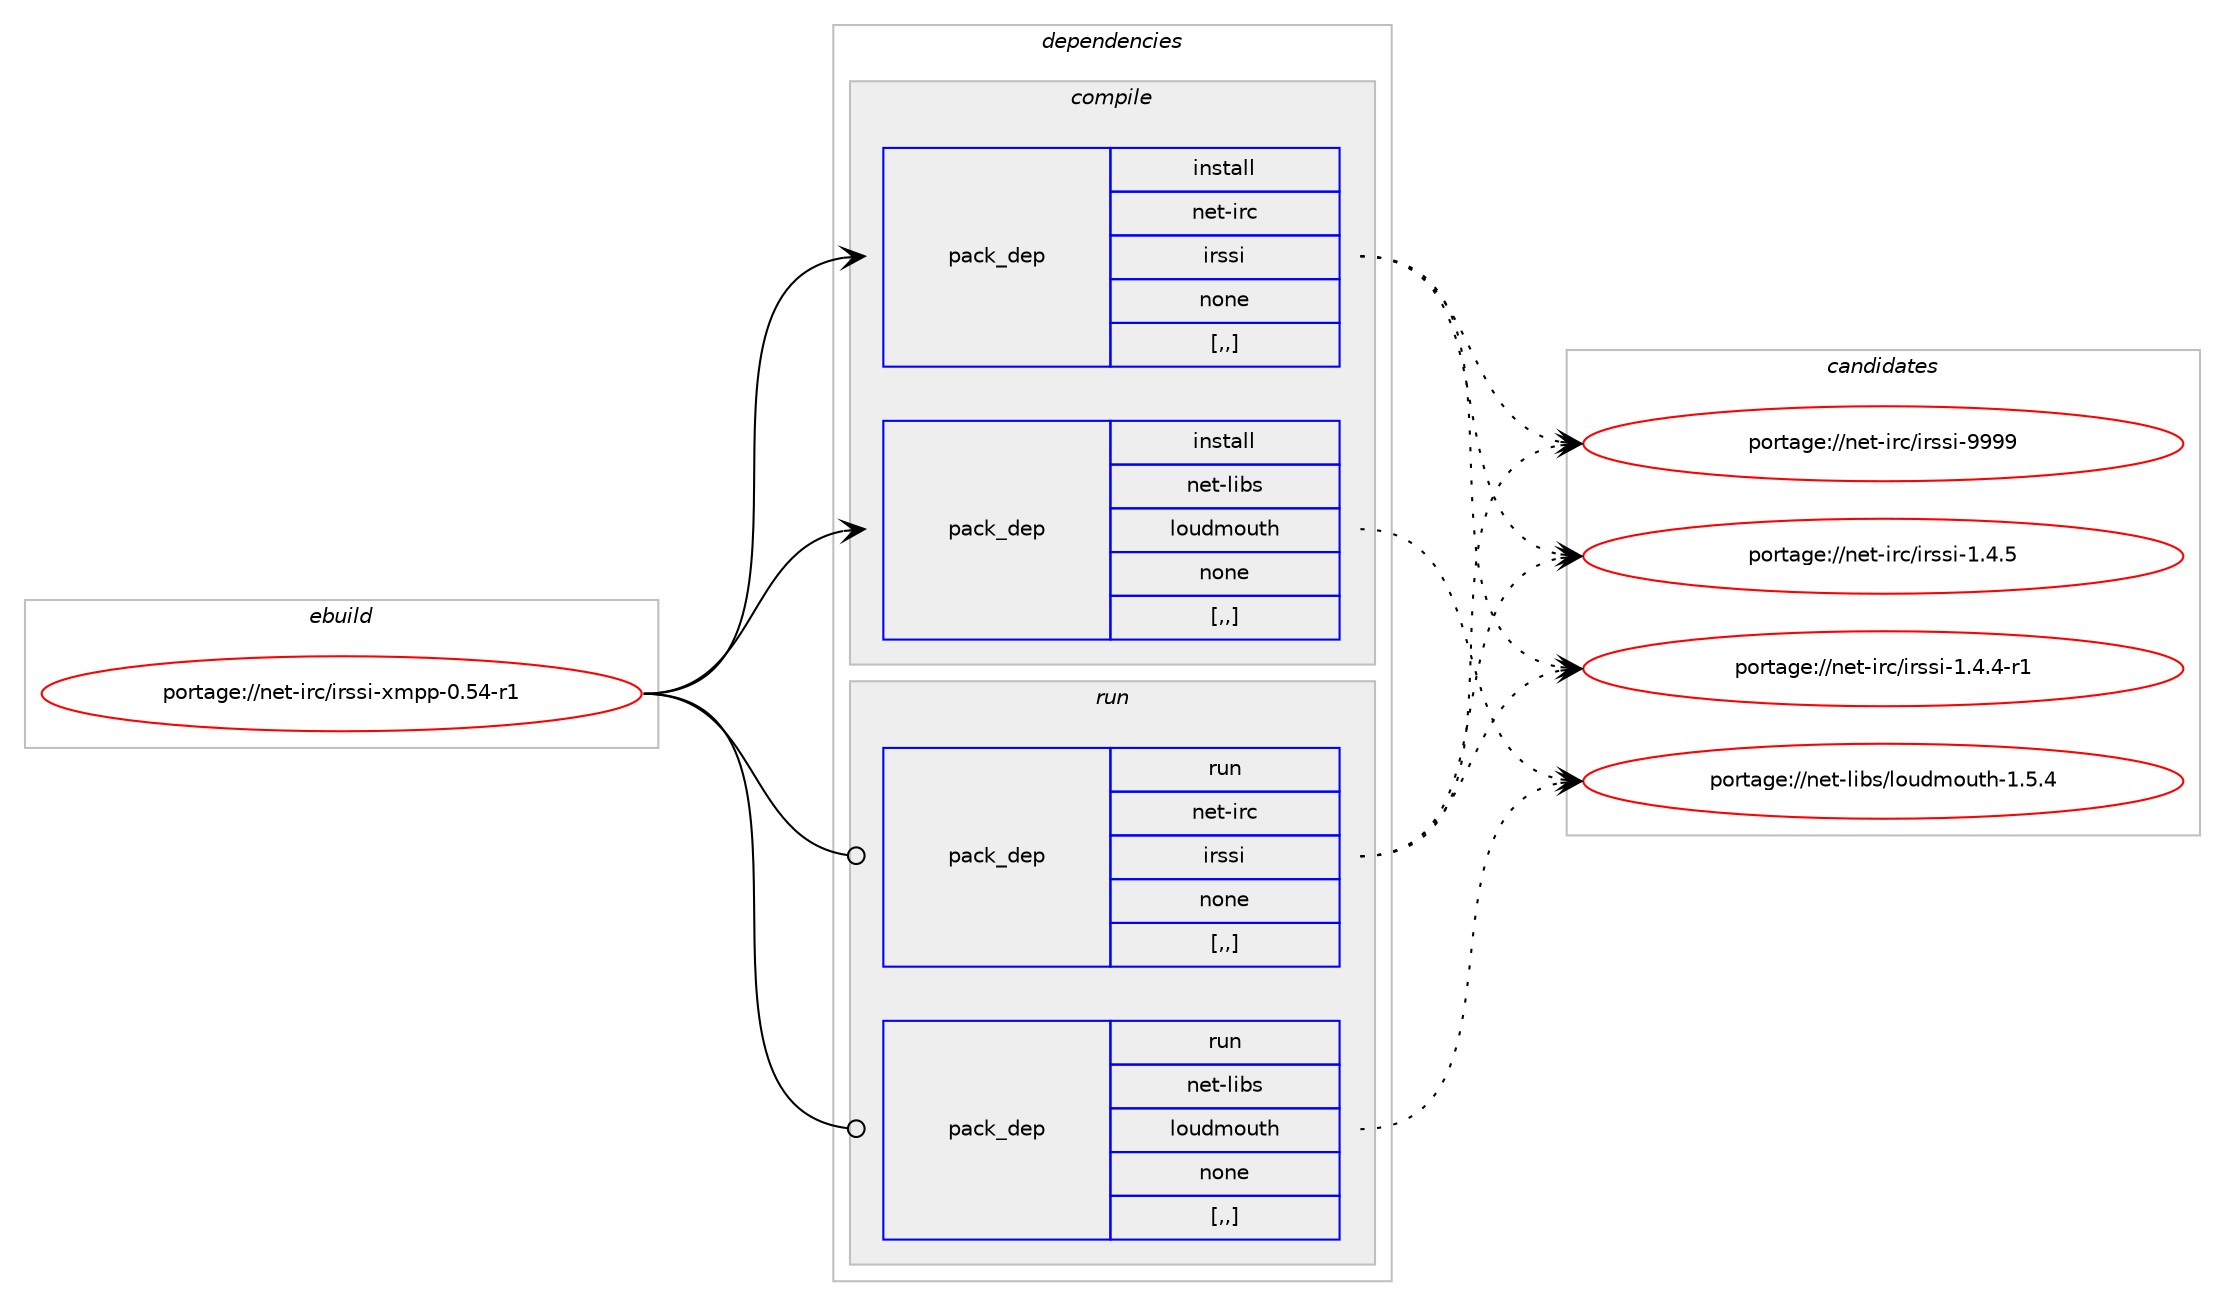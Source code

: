 digraph prolog {

# *************
# Graph options
# *************

newrank=true;
concentrate=true;
compound=true;
graph [rankdir=LR,fontname=Helvetica,fontsize=10,ranksep=1.5];#, ranksep=2.5, nodesep=0.2];
edge  [arrowhead=vee];
node  [fontname=Helvetica,fontsize=10];

# **********
# The ebuild
# **********

subgraph cluster_leftcol {
color=gray;
label=<<i>ebuild</i>>;
id [label="portage://net-irc/irssi-xmpp-0.54-r1", color=red, width=4, href="../net-irc/irssi-xmpp-0.54-r1.svg"];
}

# ****************
# The dependencies
# ****************

subgraph cluster_midcol {
color=gray;
label=<<i>dependencies</i>>;
subgraph cluster_compile {
fillcolor="#eeeeee";
style=filled;
label=<<i>compile</i>>;
subgraph pack260312 {
dependency355338 [label=<<TABLE BORDER="0" CELLBORDER="1" CELLSPACING="0" CELLPADDING="4" WIDTH="220"><TR><TD ROWSPAN="6" CELLPADDING="30">pack_dep</TD></TR><TR><TD WIDTH="110">install</TD></TR><TR><TD>net-irc</TD></TR><TR><TD>irssi</TD></TR><TR><TD>none</TD></TR><TR><TD>[,,]</TD></TR></TABLE>>, shape=none, color=blue];
}
id:e -> dependency355338:w [weight=20,style="solid",arrowhead="vee"];
subgraph pack260313 {
dependency355339 [label=<<TABLE BORDER="0" CELLBORDER="1" CELLSPACING="0" CELLPADDING="4" WIDTH="220"><TR><TD ROWSPAN="6" CELLPADDING="30">pack_dep</TD></TR><TR><TD WIDTH="110">install</TD></TR><TR><TD>net-libs</TD></TR><TR><TD>loudmouth</TD></TR><TR><TD>none</TD></TR><TR><TD>[,,]</TD></TR></TABLE>>, shape=none, color=blue];
}
id:e -> dependency355339:w [weight=20,style="solid",arrowhead="vee"];
}
subgraph cluster_compileandrun {
fillcolor="#eeeeee";
style=filled;
label=<<i>compile and run</i>>;
}
subgraph cluster_run {
fillcolor="#eeeeee";
style=filled;
label=<<i>run</i>>;
subgraph pack260314 {
dependency355340 [label=<<TABLE BORDER="0" CELLBORDER="1" CELLSPACING="0" CELLPADDING="4" WIDTH="220"><TR><TD ROWSPAN="6" CELLPADDING="30">pack_dep</TD></TR><TR><TD WIDTH="110">run</TD></TR><TR><TD>net-irc</TD></TR><TR><TD>irssi</TD></TR><TR><TD>none</TD></TR><TR><TD>[,,]</TD></TR></TABLE>>, shape=none, color=blue];
}
id:e -> dependency355340:w [weight=20,style="solid",arrowhead="odot"];
subgraph pack260315 {
dependency355341 [label=<<TABLE BORDER="0" CELLBORDER="1" CELLSPACING="0" CELLPADDING="4" WIDTH="220"><TR><TD ROWSPAN="6" CELLPADDING="30">pack_dep</TD></TR><TR><TD WIDTH="110">run</TD></TR><TR><TD>net-libs</TD></TR><TR><TD>loudmouth</TD></TR><TR><TD>none</TD></TR><TR><TD>[,,]</TD></TR></TABLE>>, shape=none, color=blue];
}
id:e -> dependency355341:w [weight=20,style="solid",arrowhead="odot"];
}
}

# **************
# The candidates
# **************

subgraph cluster_choices {
rank=same;
color=gray;
label=<<i>candidates</i>>;

subgraph choice260312 {
color=black;
nodesep=1;
choice1101011164510511499471051141151151054557575757 [label="portage://net-irc/irssi-9999", color=red, width=4,href="../net-irc/irssi-9999.svg"];
choice110101116451051149947105114115115105454946524653 [label="portage://net-irc/irssi-1.4.5", color=red, width=4,href="../net-irc/irssi-1.4.5.svg"];
choice1101011164510511499471051141151151054549465246524511449 [label="portage://net-irc/irssi-1.4.4-r1", color=red, width=4,href="../net-irc/irssi-1.4.4-r1.svg"];
dependency355338:e -> choice1101011164510511499471051141151151054557575757:w [style=dotted,weight="100"];
dependency355338:e -> choice110101116451051149947105114115115105454946524653:w [style=dotted,weight="100"];
dependency355338:e -> choice1101011164510511499471051141151151054549465246524511449:w [style=dotted,weight="100"];
}
subgraph choice260313 {
color=black;
nodesep=1;
choice110101116451081059811547108111117100109111117116104454946534652 [label="portage://net-libs/loudmouth-1.5.4", color=red, width=4,href="../net-libs/loudmouth-1.5.4.svg"];
dependency355339:e -> choice110101116451081059811547108111117100109111117116104454946534652:w [style=dotted,weight="100"];
}
subgraph choice260314 {
color=black;
nodesep=1;
choice1101011164510511499471051141151151054557575757 [label="portage://net-irc/irssi-9999", color=red, width=4,href="../net-irc/irssi-9999.svg"];
choice110101116451051149947105114115115105454946524653 [label="portage://net-irc/irssi-1.4.5", color=red, width=4,href="../net-irc/irssi-1.4.5.svg"];
choice1101011164510511499471051141151151054549465246524511449 [label="portage://net-irc/irssi-1.4.4-r1", color=red, width=4,href="../net-irc/irssi-1.4.4-r1.svg"];
dependency355340:e -> choice1101011164510511499471051141151151054557575757:w [style=dotted,weight="100"];
dependency355340:e -> choice110101116451051149947105114115115105454946524653:w [style=dotted,weight="100"];
dependency355340:e -> choice1101011164510511499471051141151151054549465246524511449:w [style=dotted,weight="100"];
}
subgraph choice260315 {
color=black;
nodesep=1;
choice110101116451081059811547108111117100109111117116104454946534652 [label="portage://net-libs/loudmouth-1.5.4", color=red, width=4,href="../net-libs/loudmouth-1.5.4.svg"];
dependency355341:e -> choice110101116451081059811547108111117100109111117116104454946534652:w [style=dotted,weight="100"];
}
}

}
